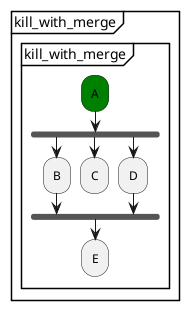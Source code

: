 @startuml
partition "kill_with_merge" {
    group "kill_with_merge"
        #green:A;
        fork
            :B;
        fork again
            :C;
            kill
        fork again
            :D;
        end fork
        :E;
    end group
}
@enduml